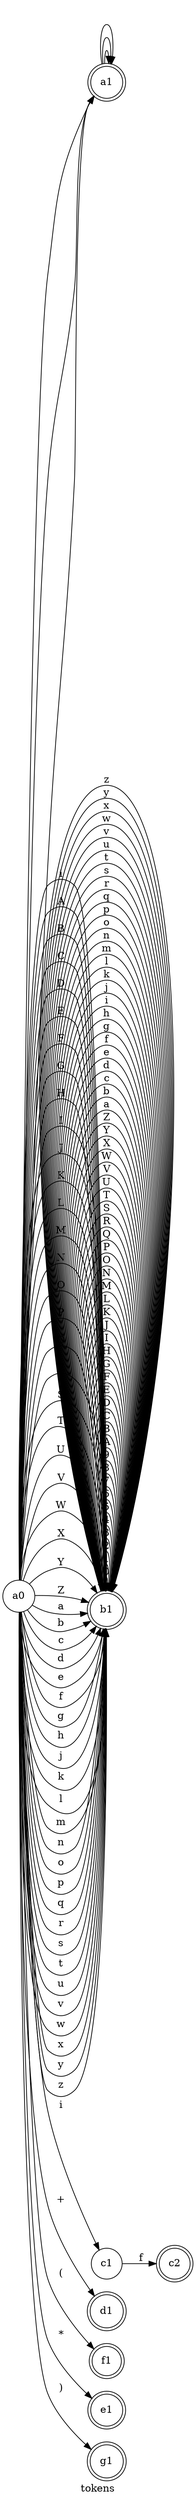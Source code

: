 // AFN
digraph {
	rankdir=LR
	label=tokens
	1623322484352 [label=a0 shape=circle]
	1623322481184 [label=a1 shape=doublecircle]
	1623322481184 -> 1623322481184 [label=" "]
	1623322481184 -> 1623322481184 [label="	"]
	1623322481184 -> 1623322481184 [label="
"]
	1623322484352 -> 1623322481184 [label=" "]
	1623322484352 -> 1623322481184 [label="	"]
	1623322484352 -> 1623322481184 [label="
"]
	1623322491840 [label=b1 shape=doublecircle]
	1623322491840 -> 1623322491840 [label=0]
	1623322491840 -> 1623322491840 [label=1]
	1623322491840 -> 1623322491840 [label=2]
	1623322491840 -> 1623322491840 [label=3]
	1623322491840 -> 1623322491840 [label=4]
	1623322491840 -> 1623322491840 [label=5]
	1623322491840 -> 1623322491840 [label=6]
	1623322491840 -> 1623322491840 [label=7]
	1623322491840 -> 1623322491840 [label=8]
	1623322491840 -> 1623322491840 [label=9]
	1623322491840 -> 1623322491840 [label=A]
	1623322491840 -> 1623322491840 [label=B]
	1623322491840 -> 1623322491840 [label=C]
	1623322491840 -> 1623322491840 [label=D]
	1623322491840 -> 1623322491840 [label=E]
	1623322491840 -> 1623322491840 [label=F]
	1623322491840 -> 1623322491840 [label=G]
	1623322491840 -> 1623322491840 [label=H]
	1623322491840 -> 1623322491840 [label=I]
	1623322491840 -> 1623322491840 [label=J]
	1623322491840 -> 1623322491840 [label=K]
	1623322491840 -> 1623322491840 [label=L]
	1623322491840 -> 1623322491840 [label=M]
	1623322491840 -> 1623322491840 [label=N]
	1623322491840 -> 1623322491840 [label=O]
	1623322491840 -> 1623322491840 [label=P]
	1623322491840 -> 1623322491840 [label=Q]
	1623322491840 -> 1623322491840 [label=R]
	1623322491840 -> 1623322491840 [label=S]
	1623322491840 -> 1623322491840 [label=T]
	1623322491840 -> 1623322491840 [label=U]
	1623322491840 -> 1623322491840 [label=V]
	1623322491840 -> 1623322491840 [label=W]
	1623322491840 -> 1623322491840 [label=X]
	1623322491840 -> 1623322491840 [label=Y]
	1623322491840 -> 1623322491840 [label=Z]
	1623322491840 -> 1623322491840 [label=a]
	1623322491840 -> 1623322491840 [label=b]
	1623322491840 -> 1623322491840 [label=c]
	1623322491840 -> 1623322491840 [label=d]
	1623322491840 -> 1623322491840 [label=e]
	1623322491840 -> 1623322491840 [label=f]
	1623322491840 -> 1623322491840 [label=g]
	1623322491840 -> 1623322491840 [label=h]
	1623322491840 -> 1623322491840 [label=i]
	1623322491840 -> 1623322491840 [label=j]
	1623322491840 -> 1623322491840 [label=k]
	1623322491840 -> 1623322491840 [label=l]
	1623322491840 -> 1623322491840 [label=m]
	1623322491840 -> 1623322491840 [label=n]
	1623322491840 -> 1623322491840 [label=o]
	1623322491840 -> 1623322491840 [label=p]
	1623322491840 -> 1623322491840 [label=q]
	1623322491840 -> 1623322491840 [label=r]
	1623322491840 -> 1623322491840 [label=s]
	1623322491840 -> 1623322491840 [label=t]
	1623322491840 -> 1623322491840 [label=u]
	1623322491840 -> 1623322491840 [label=v]
	1623322491840 -> 1623322491840 [label=w]
	1623322491840 -> 1623322491840 [label=x]
	1623322491840 -> 1623322491840 [label=y]
	1623322491840 -> 1623322491840 [label=z]
	1623322484352 -> 1623322491840 [label=i]
	1623319307200 [label=c1 shape=circle]
	1623319304560 [label=c2 shape=doublecircle]
	1623319307200 -> 1623319304560 [label=f]
	1623322484352 -> 1623319307200 [label=i]
	1623322484352 -> 1623322491840 [label=A]
	1623322484352 -> 1623322491840 [label=B]
	1623322484352 -> 1623322491840 [label=C]
	1623322484352 -> 1623322491840 [label=D]
	1623322484352 -> 1623322491840 [label=E]
	1623322484352 -> 1623322491840 [label=F]
	1623322484352 -> 1623322491840 [label=G]
	1623322484352 -> 1623322491840 [label=H]
	1623322484352 -> 1623322491840 [label=I]
	1623322484352 -> 1623322491840 [label=J]
	1623322484352 -> 1623322491840 [label=K]
	1623322484352 -> 1623322491840 [label=L]
	1623322484352 -> 1623322491840 [label=M]
	1623322484352 -> 1623322491840 [label=N]
	1623322484352 -> 1623322491840 [label=O]
	1623322484352 -> 1623322491840 [label=P]
	1623322484352 -> 1623322491840 [label=Q]
	1623322484352 -> 1623322491840 [label=R]
	1623322484352 -> 1623322491840 [label=S]
	1623322484352 -> 1623322491840 [label=T]
	1623322484352 -> 1623322491840 [label=U]
	1623322484352 -> 1623322491840 [label=V]
	1623322484352 -> 1623322491840 [label=W]
	1623322484352 -> 1623322491840 [label=X]
	1623322484352 -> 1623322491840 [label=Y]
	1623322484352 -> 1623322491840 [label=Z]
	1623322484352 -> 1623322491840 [label=a]
	1623322484352 -> 1623322491840 [label=b]
	1623322484352 -> 1623322491840 [label=c]
	1623322484352 -> 1623322491840 [label=d]
	1623322484352 -> 1623322491840 [label=e]
	1623322484352 -> 1623322491840 [label=f]
	1623322484352 -> 1623322491840 [label=g]
	1623322484352 -> 1623322491840 [label=h]
	1623322484352 -> 1623322491840 [label=j]
	1623322484352 -> 1623322491840 [label=k]
	1623322484352 -> 1623322491840 [label=l]
	1623322484352 -> 1623322491840 [label=m]
	1623322484352 -> 1623322491840 [label=n]
	1623322484352 -> 1623322491840 [label=o]
	1623322484352 -> 1623322491840 [label=p]
	1623322484352 -> 1623322491840 [label=q]
	1623322484352 -> 1623322491840 [label=r]
	1623322484352 -> 1623322491840 [label=s]
	1623322484352 -> 1623322491840 [label=t]
	1623322484352 -> 1623322491840 [label=u]
	1623322484352 -> 1623322491840 [label=v]
	1623322484352 -> 1623322491840 [label=w]
	1623322484352 -> 1623322491840 [label=x]
	1623322484352 -> 1623322491840 [label=y]
	1623322484352 -> 1623322491840 [label=z]
	1623319301776 [label=d1 shape=doublecircle]
	1623322484352 -> 1623319301776 [label="+"]
	1623319309120 [label=f1 shape=doublecircle]
	1623322484352 -> 1623319309120 [label="("]
	1623319310848 [label=e1 shape=doublecircle]
	1623322484352 -> 1623319310848 [label="*"]
	1623319307392 [label=g1 shape=doublecircle]
	1623322484352 -> 1623319307392 [label=")"]
}
